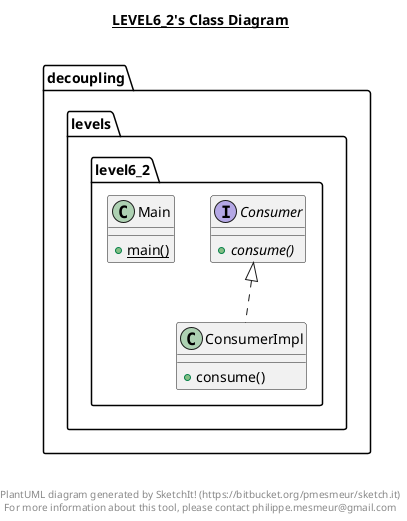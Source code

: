 @startuml

title __LEVEL6_2's Class Diagram__\n

  namespace decoupling.levels.level6_2 {
    interface decoupling.levels.level6_2.Consumer {
        {abstract} + consume()
    }
  }
  

  namespace decoupling.levels.level6_2 {
    class decoupling.levels.level6_2.ConsumerImpl {
        + consume()
    }
  }
  

  namespace decoupling.levels.level6_2 {
    class decoupling.levels.level6_2.Main {
        {static} + main()
    }
  }
  

  decoupling.levels.level6_2.ConsumerImpl .up.|> decoupling.levels.level6_2.Consumer


right footer


PlantUML diagram generated by SketchIt! (https://bitbucket.org/pmesmeur/sketch.it)
For more information about this tool, please contact philippe.mesmeur@gmail.com
endfooter

@enduml
